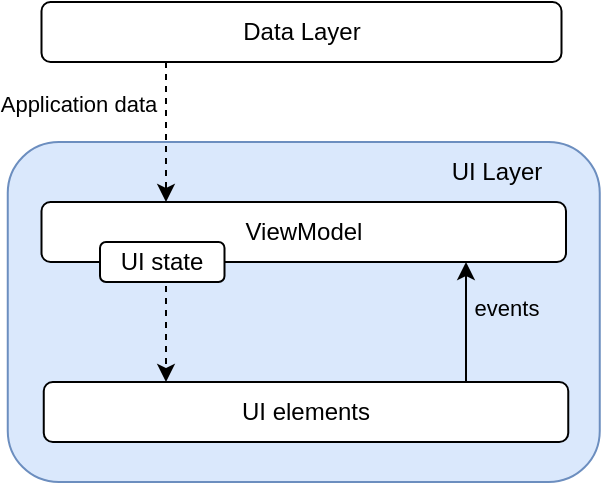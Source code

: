 <mxfile version="17.4.2" type="device"><diagram id="Aw3NLYuN8UNS_CyBmLNS" name="Page-1"><mxGraphModel dx="1102" dy="887" grid="1" gridSize="10" guides="1" tooltips="1" connect="1" arrows="1" fold="1" page="1" pageScale="1" pageWidth="827" pageHeight="1169" math="0" shadow="0"><root><mxCell id="0"/><mxCell id="1" parent="0"/><mxCell id="mstMvEx_8KQVqF1M2grg-6" value="" style="rounded=1;whiteSpace=wrap;html=1;fillColor=#dae8fc;strokeColor=#6c8ebf;" parent="1" vertex="1"><mxGeometry x="280.88" y="300" width="296" height="170" as="geometry"/></mxCell><mxCell id="askQC1d-qMClRQocrcOv-17" value="" style="edgeStyle=orthogonalEdgeStyle;rounded=0;orthogonalLoop=1;jettySize=auto;html=1;dashed=1;" edge="1" parent="1" source="mstMvEx_8KQVqF1M2grg-1"><mxGeometry relative="1" as="geometry"><mxPoint x="360" y="330" as="targetPoint"/><Array as="points"><mxPoint x="360" y="270"/><mxPoint x="360" y="270"/></Array></mxGeometry></mxCell><mxCell id="askQC1d-qMClRQocrcOv-18" value="Application data" style="edgeLabel;html=1;align=center;verticalAlign=middle;resizable=0;points=[];labelBackgroundColor=none;" vertex="1" connectable="0" parent="askQC1d-qMClRQocrcOv-17"><mxGeometry x="0.25" y="-3" relative="1" as="geometry"><mxPoint x="-41" y="-23" as="offset"/></mxGeometry></mxCell><mxCell id="mstMvEx_8KQVqF1M2grg-1" value="Data Layer" style="rounded=1;whiteSpace=wrap;html=1;" parent="1" vertex="1"><mxGeometry x="297.75" y="230" width="260" height="30" as="geometry"/></mxCell><mxCell id="askQC1d-qMClRQocrcOv-1" value="" style="edgeStyle=orthogonalEdgeStyle;rounded=0;orthogonalLoop=1;jettySize=auto;html=1;dashed=1;" edge="1" parent="1" source="mstMvEx_8KQVqF1M2grg-8" target="mstMvEx_8KQVqF1M2grg-9"><mxGeometry relative="1" as="geometry"><Array as="points"><mxPoint x="360" y="370"/><mxPoint x="360" y="370"/></Array></mxGeometry></mxCell><mxCell id="mstMvEx_8KQVqF1M2grg-8" value="ViewModel" style="rounded=1;whiteSpace=wrap;html=1;" parent="1" vertex="1"><mxGeometry x="297.75" y="330" width="262.25" height="30" as="geometry"/></mxCell><mxCell id="askQC1d-qMClRQocrcOv-3" value="" style="edgeStyle=orthogonalEdgeStyle;rounded=0;orthogonalLoop=1;jettySize=auto;html=1;" edge="1" parent="1" source="mstMvEx_8KQVqF1M2grg-9" target="mstMvEx_8KQVqF1M2grg-8"><mxGeometry relative="1" as="geometry"><Array as="points"><mxPoint x="510" y="380"/><mxPoint x="510" y="380"/></Array></mxGeometry></mxCell><mxCell id="askQC1d-qMClRQocrcOv-14" value="events" style="edgeLabel;html=1;align=center;verticalAlign=middle;resizable=0;points=[];labelBackgroundColor=none;" vertex="1" connectable="0" parent="askQC1d-qMClRQocrcOv-3"><mxGeometry x="0.244" y="-2" relative="1" as="geometry"><mxPoint x="18" as="offset"/></mxGeometry></mxCell><mxCell id="mstMvEx_8KQVqF1M2grg-9" value="UI elements" style="rounded=1;whiteSpace=wrap;html=1;" parent="1" vertex="1"><mxGeometry x="298.88" y="420" width="262.25" height="30" as="geometry"/></mxCell><mxCell id="mstMvEx_8KQVqF1M2grg-12" value="UI Layer" style="text;html=1;strokeColor=none;fillColor=none;align=center;verticalAlign=middle;whiteSpace=wrap;rounded=0;" parent="1" vertex="1"><mxGeometry x="490" y="300" width="71.13" height="30" as="geometry"/></mxCell><mxCell id="askQC1d-qMClRQocrcOv-13" value="UI state" style="rounded=1;whiteSpace=wrap;html=1;" vertex="1" parent="1"><mxGeometry x="327" y="350" width="62.25" height="20" as="geometry"/></mxCell></root></mxGraphModel></diagram></mxfile>
